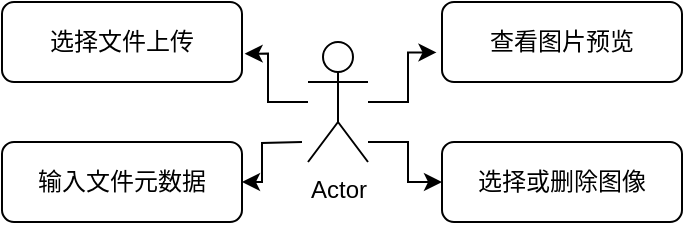 <mxfile version="26.1.1">
  <diagram id="C5RBs43oDa-KdzZeNtuy" name="Page-1">
    <mxGraphModel dx="586" dy="382" grid="1" gridSize="10" guides="1" tooltips="1" connect="1" arrows="1" fold="1" page="1" pageScale="1" pageWidth="827" pageHeight="1169" math="0" shadow="0">
      <root>
        <mxCell id="WIyWlLk6GJQsqaUBKTNV-0" />
        <mxCell id="WIyWlLk6GJQsqaUBKTNV-1" parent="WIyWlLk6GJQsqaUBKTNV-0" />
        <mxCell id="YtukrQFSUKvpzbRls004-45" value="" style="edgeStyle=orthogonalEdgeStyle;rounded=0;orthogonalLoop=1;jettySize=auto;html=1;fontFamily=Helvetica;fontSize=12;fontColor=default;entryX=1.011;entryY=0.646;entryDx=0;entryDy=0;entryPerimeter=0;" edge="1" parent="WIyWlLk6GJQsqaUBKTNV-1" source="YtukrQFSUKvpzbRls004-37" target="YtukrQFSUKvpzbRls004-38">
          <mxGeometry relative="1" as="geometry">
            <Array as="points">
              <mxPoint x="363" y="400" />
              <mxPoint x="363" y="376" />
            </Array>
          </mxGeometry>
        </mxCell>
        <mxCell id="YtukrQFSUKvpzbRls004-46" value="" style="edgeStyle=orthogonalEdgeStyle;rounded=0;orthogonalLoop=1;jettySize=auto;html=1;fontFamily=Helvetica;fontSize=12;fontColor=default;" edge="1" parent="WIyWlLk6GJQsqaUBKTNV-1" target="YtukrQFSUKvpzbRls004-40">
          <mxGeometry relative="1" as="geometry">
            <mxPoint x="380" y="420" as="sourcePoint" />
          </mxGeometry>
        </mxCell>
        <mxCell id="YtukrQFSUKvpzbRls004-47" value="" style="edgeStyle=orthogonalEdgeStyle;rounded=0;orthogonalLoop=1;jettySize=auto;html=1;fontFamily=Helvetica;fontSize=12;fontColor=default;" edge="1" parent="WIyWlLk6GJQsqaUBKTNV-1" source="YtukrQFSUKvpzbRls004-37" target="YtukrQFSUKvpzbRls004-42">
          <mxGeometry relative="1" as="geometry">
            <Array as="points">
              <mxPoint x="433" y="420" />
              <mxPoint x="433" y="440" />
            </Array>
          </mxGeometry>
        </mxCell>
        <mxCell id="YtukrQFSUKvpzbRls004-48" value="" style="edgeStyle=orthogonalEdgeStyle;rounded=0;orthogonalLoop=1;jettySize=auto;html=1;fontFamily=Helvetica;fontSize=12;fontColor=default;entryX=-0.023;entryY=0.63;entryDx=0;entryDy=0;entryPerimeter=0;" edge="1" parent="WIyWlLk6GJQsqaUBKTNV-1" source="YtukrQFSUKvpzbRls004-37" target="YtukrQFSUKvpzbRls004-41">
          <mxGeometry relative="1" as="geometry" />
        </mxCell>
        <mxCell id="YtukrQFSUKvpzbRls004-37" value="Actor" style="shape=umlActor;verticalLabelPosition=bottom;verticalAlign=top;html=1;outlineConnect=0;" vertex="1" parent="WIyWlLk6GJQsqaUBKTNV-1">
          <mxGeometry x="383" y="370" width="30" height="60" as="geometry" />
        </mxCell>
        <mxCell id="YtukrQFSUKvpzbRls004-38" value="&lt;font face=&quot;Times New Roman&quot;&gt;选择文件上传&lt;br&gt;&lt;/font&gt;" style="rounded=1;whiteSpace=wrap;html=1;" vertex="1" parent="WIyWlLk6GJQsqaUBKTNV-1">
          <mxGeometry x="230" y="350" width="120" height="40" as="geometry" />
        </mxCell>
        <mxCell id="YtukrQFSUKvpzbRls004-40" value="&lt;font face=&quot;Times New Roman&quot;&gt;输入文件元数据&lt;br&gt;&lt;/font&gt;" style="rounded=1;whiteSpace=wrap;html=1;" vertex="1" parent="WIyWlLk6GJQsqaUBKTNV-1">
          <mxGeometry x="230" y="420" width="120" height="40" as="geometry" />
        </mxCell>
        <mxCell id="YtukrQFSUKvpzbRls004-41" value="&lt;font face=&quot;Times New Roman&quot;&gt;查看图片预览&lt;br&gt;&lt;/font&gt;" style="rounded=1;whiteSpace=wrap;html=1;" vertex="1" parent="WIyWlLk6GJQsqaUBKTNV-1">
          <mxGeometry x="450" y="350" width="120" height="40" as="geometry" />
        </mxCell>
        <mxCell id="YtukrQFSUKvpzbRls004-42" value="&lt;font face=&quot;Times New Roman&quot;&gt;选择或删除图像&lt;br&gt;&lt;/font&gt;" style="rounded=1;whiteSpace=wrap;html=1;" vertex="1" parent="WIyWlLk6GJQsqaUBKTNV-1">
          <mxGeometry x="450" y="420" width="120" height="40" as="geometry" />
        </mxCell>
      </root>
    </mxGraphModel>
  </diagram>
</mxfile>
